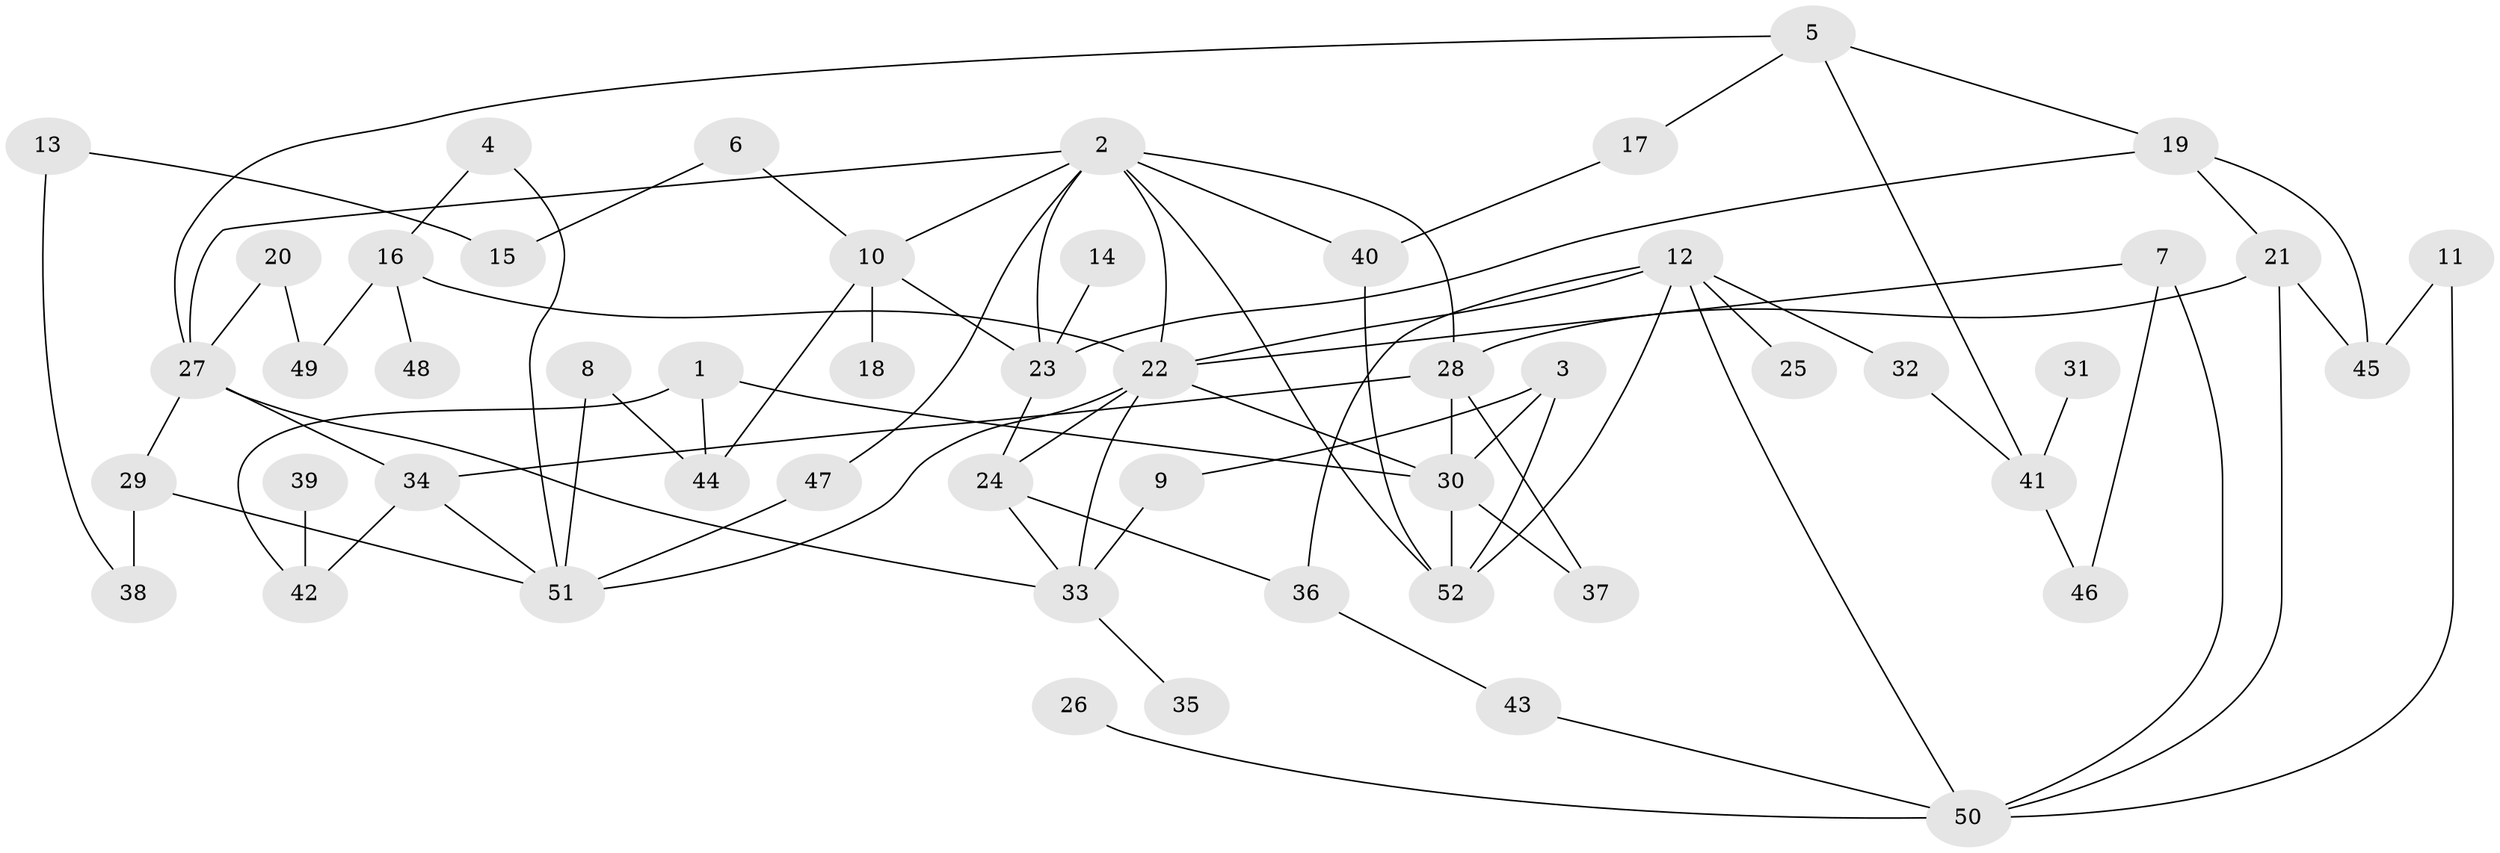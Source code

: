 // original degree distribution, {4: 0.09302325581395349, 5: 0.046511627906976744, 6: 0.031007751937984496, 7: 0.023255813953488372, 3: 0.20155038759689922, 2: 0.2558139534883721, 8: 0.015503875968992248, 1: 0.3333333333333333}
// Generated by graph-tools (version 1.1) at 2025/36/03/04/25 23:36:04]
// undirected, 52 vertices, 83 edges
graph export_dot {
  node [color=gray90,style=filled];
  1;
  2;
  3;
  4;
  5;
  6;
  7;
  8;
  9;
  10;
  11;
  12;
  13;
  14;
  15;
  16;
  17;
  18;
  19;
  20;
  21;
  22;
  23;
  24;
  25;
  26;
  27;
  28;
  29;
  30;
  31;
  32;
  33;
  34;
  35;
  36;
  37;
  38;
  39;
  40;
  41;
  42;
  43;
  44;
  45;
  46;
  47;
  48;
  49;
  50;
  51;
  52;
  1 -- 30 [weight=1.0];
  1 -- 42 [weight=1.0];
  1 -- 44 [weight=1.0];
  2 -- 10 [weight=1.0];
  2 -- 22 [weight=1.0];
  2 -- 23 [weight=1.0];
  2 -- 27 [weight=1.0];
  2 -- 28 [weight=1.0];
  2 -- 40 [weight=1.0];
  2 -- 47 [weight=1.0];
  2 -- 52 [weight=1.0];
  3 -- 9 [weight=1.0];
  3 -- 30 [weight=1.0];
  3 -- 52 [weight=1.0];
  4 -- 16 [weight=1.0];
  4 -- 51 [weight=1.0];
  5 -- 17 [weight=1.0];
  5 -- 19 [weight=1.0];
  5 -- 27 [weight=1.0];
  5 -- 41 [weight=1.0];
  6 -- 10 [weight=1.0];
  6 -- 15 [weight=1.0];
  7 -- 22 [weight=1.0];
  7 -- 46 [weight=1.0];
  7 -- 50 [weight=1.0];
  8 -- 44 [weight=1.0];
  8 -- 51 [weight=1.0];
  9 -- 33 [weight=1.0];
  10 -- 18 [weight=1.0];
  10 -- 23 [weight=1.0];
  10 -- 44 [weight=1.0];
  11 -- 45 [weight=1.0];
  11 -- 50 [weight=1.0];
  12 -- 22 [weight=1.0];
  12 -- 25 [weight=1.0];
  12 -- 32 [weight=1.0];
  12 -- 36 [weight=1.0];
  12 -- 50 [weight=1.0];
  12 -- 52 [weight=1.0];
  13 -- 15 [weight=1.0];
  13 -- 38 [weight=1.0];
  14 -- 23 [weight=1.0];
  16 -- 22 [weight=2.0];
  16 -- 48 [weight=1.0];
  16 -- 49 [weight=1.0];
  17 -- 40 [weight=1.0];
  19 -- 21 [weight=1.0];
  19 -- 23 [weight=1.0];
  19 -- 45 [weight=1.0];
  20 -- 27 [weight=2.0];
  20 -- 49 [weight=1.0];
  21 -- 28 [weight=1.0];
  21 -- 45 [weight=1.0];
  21 -- 50 [weight=1.0];
  22 -- 24 [weight=1.0];
  22 -- 30 [weight=1.0];
  22 -- 33 [weight=1.0];
  22 -- 51 [weight=1.0];
  23 -- 24 [weight=1.0];
  24 -- 33 [weight=1.0];
  24 -- 36 [weight=1.0];
  26 -- 50 [weight=1.0];
  27 -- 29 [weight=1.0];
  27 -- 33 [weight=1.0];
  27 -- 34 [weight=1.0];
  28 -- 30 [weight=1.0];
  28 -- 34 [weight=1.0];
  28 -- 37 [weight=1.0];
  29 -- 38 [weight=2.0];
  29 -- 51 [weight=1.0];
  30 -- 37 [weight=1.0];
  30 -- 52 [weight=1.0];
  31 -- 41 [weight=1.0];
  32 -- 41 [weight=1.0];
  33 -- 35 [weight=1.0];
  34 -- 42 [weight=1.0];
  34 -- 51 [weight=1.0];
  36 -- 43 [weight=1.0];
  39 -- 42 [weight=1.0];
  40 -- 52 [weight=1.0];
  41 -- 46 [weight=1.0];
  43 -- 50 [weight=1.0];
  47 -- 51 [weight=1.0];
}
